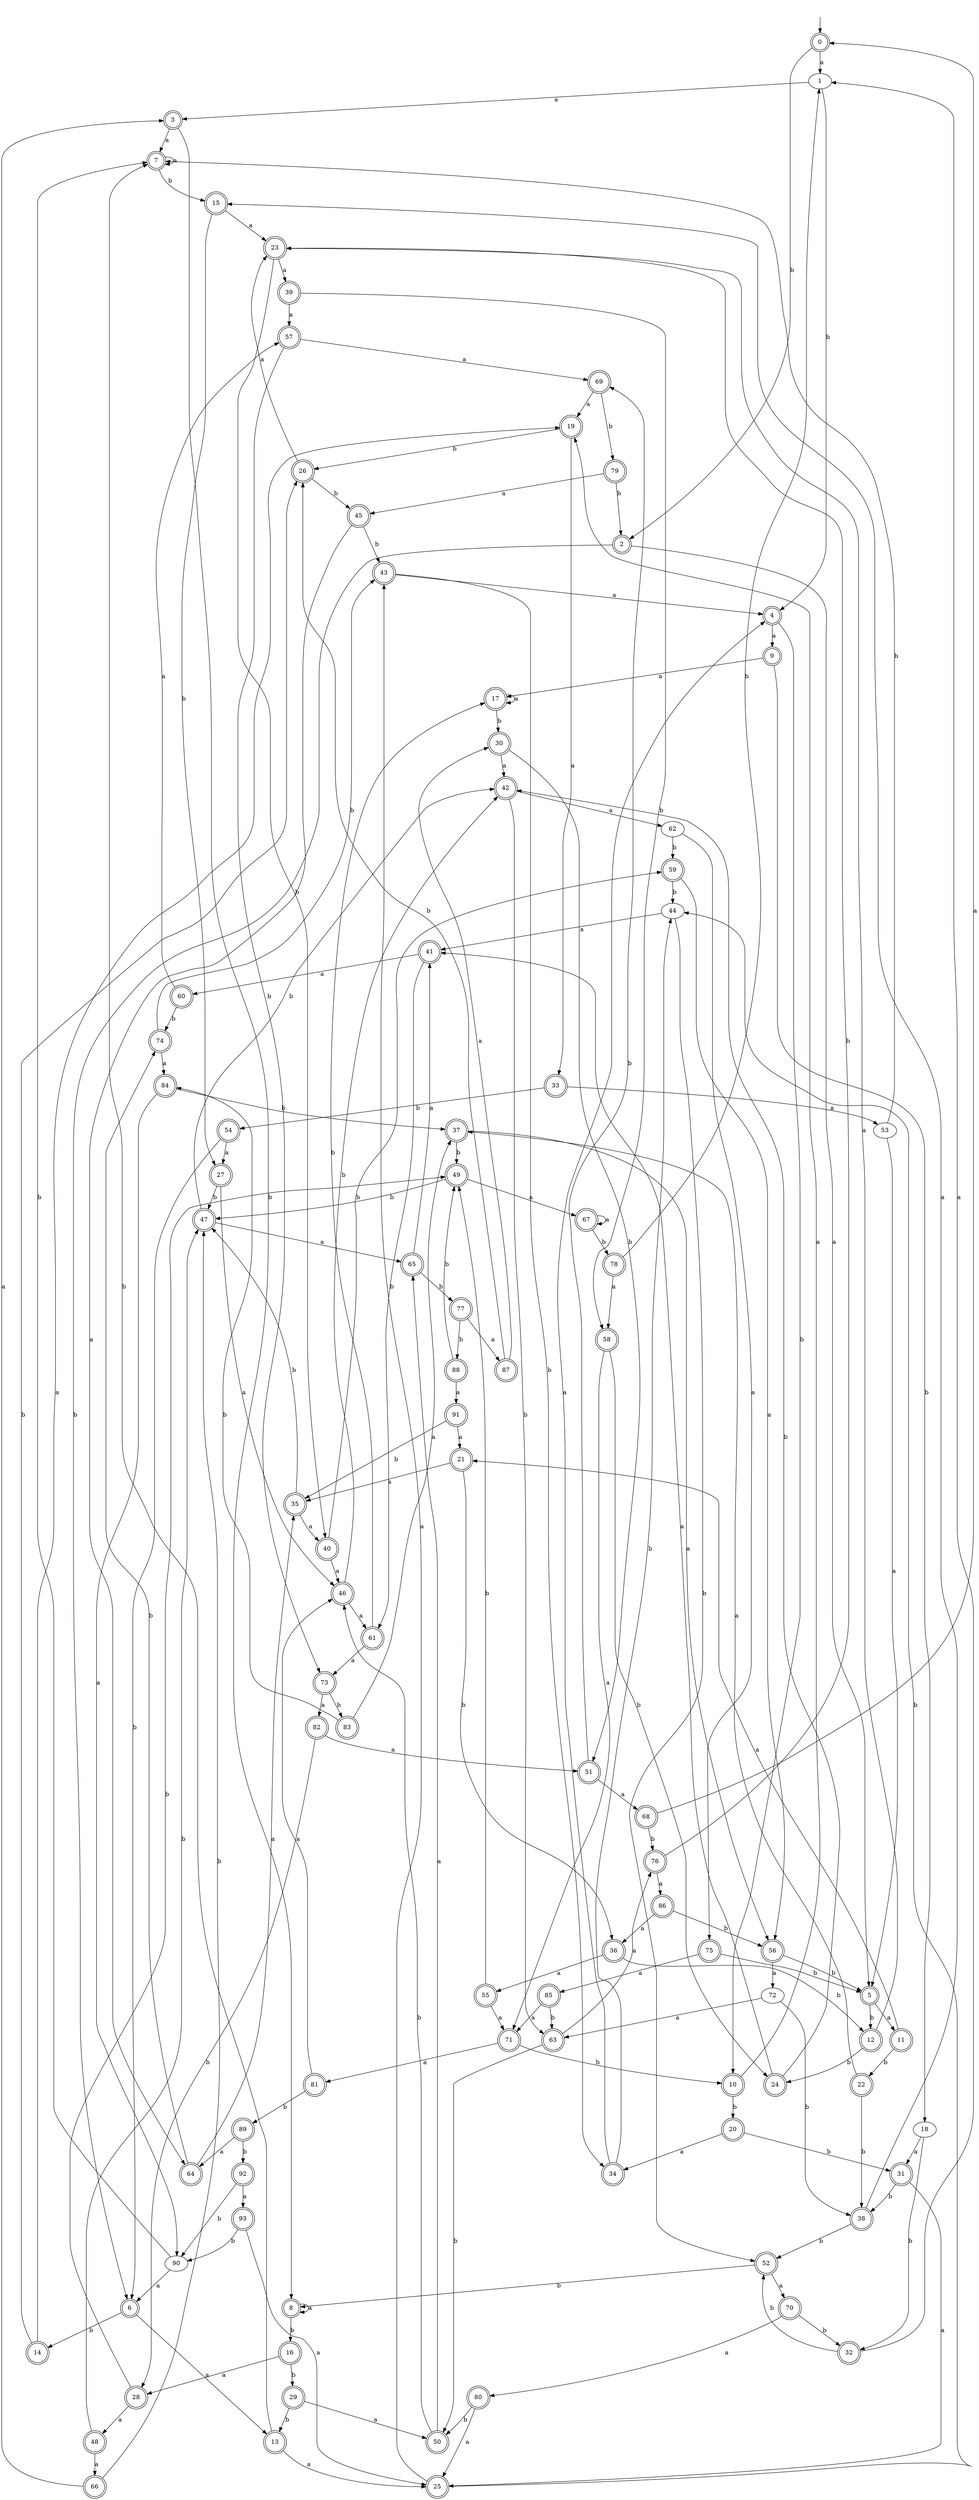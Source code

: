 digraph RandomDFA {
  __start0 [label="", shape=none];
  __start0 -> 0 [label=""];
  0 [shape=circle] [shape=doublecircle]
  0 -> 1 [label="a"]
  0 -> 2 [label="b"]
  1
  1 -> 3 [label="a"]
  1 -> 4 [label="b"]
  2 [shape=doublecircle]
  2 -> 5 [label="a"]
  2 -> 6 [label="b"]
  3 [shape=doublecircle]
  3 -> 7 [label="a"]
  3 -> 8 [label="b"]
  4 [shape=doublecircle]
  4 -> 9 [label="a"]
  4 -> 10 [label="b"]
  5 [shape=doublecircle]
  5 -> 11 [label="a"]
  5 -> 12 [label="b"]
  6 [shape=doublecircle]
  6 -> 13 [label="a"]
  6 -> 14 [label="b"]
  7 [shape=doublecircle]
  7 -> 7 [label="a"]
  7 -> 15 [label="b"]
  8 [shape=doublecircle]
  8 -> 8 [label="a"]
  8 -> 16 [label="b"]
  9 [shape=doublecircle]
  9 -> 17 [label="a"]
  9 -> 18 [label="b"]
  10 [shape=doublecircle]
  10 -> 19 [label="a"]
  10 -> 20 [label="b"]
  11 [shape=doublecircle]
  11 -> 21 [label="a"]
  11 -> 22 [label="b"]
  12 [shape=doublecircle]
  12 -> 23 [label="a"]
  12 -> 24 [label="b"]
  13 [shape=doublecircle]
  13 -> 25 [label="a"]
  13 -> 7 [label="b"]
  14 [shape=doublecircle]
  14 -> 19 [label="a"]
  14 -> 26 [label="b"]
  15 [shape=doublecircle]
  15 -> 23 [label="a"]
  15 -> 27 [label="b"]
  16 [shape=doublecircle]
  16 -> 28 [label="a"]
  16 -> 29 [label="b"]
  17 [shape=doublecircle]
  17 -> 17 [label="a"]
  17 -> 30 [label="b"]
  18
  18 -> 31 [label="a"]
  18 -> 32 [label="b"]
  19 [shape=doublecircle]
  19 -> 33 [label="a"]
  19 -> 26 [label="b"]
  20 [shape=doublecircle]
  20 -> 34 [label="a"]
  20 -> 31 [label="b"]
  21 [shape=doublecircle]
  21 -> 35 [label="a"]
  21 -> 36 [label="b"]
  22 [shape=doublecircle]
  22 -> 37 [label="a"]
  22 -> 38 [label="b"]
  23 [shape=doublecircle]
  23 -> 39 [label="a"]
  23 -> 40 [label="b"]
  24 [shape=doublecircle]
  24 -> 41 [label="a"]
  24 -> 42 [label="b"]
  25 [shape=doublecircle]
  25 -> 43 [label="a"]
  25 -> 44 [label="b"]
  26 [shape=doublecircle]
  26 -> 23 [label="a"]
  26 -> 45 [label="b"]
  27 [shape=doublecircle]
  27 -> 46 [label="a"]
  27 -> 47 [label="b"]
  28 [shape=doublecircle]
  28 -> 48 [label="a"]
  28 -> 49 [label="b"]
  29 [shape=doublecircle]
  29 -> 50 [label="a"]
  29 -> 13 [label="b"]
  30 [shape=doublecircle]
  30 -> 42 [label="a"]
  30 -> 51 [label="b"]
  31 [shape=doublecircle]
  31 -> 25 [label="a"]
  31 -> 38 [label="b"]
  32 [shape=doublecircle]
  32 -> 1 [label="a"]
  32 -> 52 [label="b"]
  33 [shape=doublecircle]
  33 -> 53 [label="a"]
  33 -> 54 [label="b"]
  34 [shape=doublecircle]
  34 -> 4 [label="a"]
  34 -> 44 [label="b"]
  35 [shape=doublecircle]
  35 -> 40 [label="a"]
  35 -> 47 [label="b"]
  36 [shape=doublecircle]
  36 -> 55 [label="a"]
  36 -> 12 [label="b"]
  37 [shape=doublecircle]
  37 -> 56 [label="a"]
  37 -> 49 [label="b"]
  38 [shape=doublecircle]
  38 -> 15 [label="a"]
  38 -> 52 [label="b"]
  39 [shape=doublecircle]
  39 -> 57 [label="a"]
  39 -> 58 [label="b"]
  40 [shape=doublecircle]
  40 -> 46 [label="a"]
  40 -> 59 [label="b"]
  41 [shape=doublecircle]
  41 -> 60 [label="a"]
  41 -> 61 [label="b"]
  42 [shape=doublecircle]
  42 -> 62 [label="a"]
  42 -> 63 [label="b"]
  43 [shape=doublecircle]
  43 -> 4 [label="a"]
  43 -> 34 [label="b"]
  44
  44 -> 41 [label="a"]
  44 -> 52 [label="b"]
  45 [shape=doublecircle]
  45 -> 64 [label="a"]
  45 -> 43 [label="b"]
  46 [shape=doublecircle]
  46 -> 61 [label="a"]
  46 -> 42 [label="b"]
  47 [shape=doublecircle]
  47 -> 65 [label="a"]
  47 -> 42 [label="b"]
  48 [shape=doublecircle]
  48 -> 66 [label="a"]
  48 -> 47 [label="b"]
  49 [shape=doublecircle]
  49 -> 67 [label="a"]
  49 -> 47 [label="b"]
  50 [shape=doublecircle]
  50 -> 65 [label="a"]
  50 -> 46 [label="b"]
  51 [shape=doublecircle]
  51 -> 68 [label="a"]
  51 -> 69 [label="b"]
  52 [shape=doublecircle]
  52 -> 70 [label="a"]
  52 -> 8 [label="b"]
  53
  53 -> 5 [label="a"]
  53 -> 7 [label="b"]
  54 [shape=doublecircle]
  54 -> 27 [label="a"]
  54 -> 6 [label="b"]
  55 [shape=doublecircle]
  55 -> 71 [label="a"]
  55 -> 49 [label="b"]
  56 [shape=doublecircle]
  56 -> 72 [label="a"]
  56 -> 5 [label="b"]
  57 [shape=doublecircle]
  57 -> 69 [label="a"]
  57 -> 73 [label="b"]
  58 [shape=doublecircle]
  58 -> 71 [label="a"]
  58 -> 24 [label="b"]
  59 [shape=doublecircle]
  59 -> 56 [label="a"]
  59 -> 44 [label="b"]
  60 [shape=doublecircle]
  60 -> 57 [label="a"]
  60 -> 74 [label="b"]
  61 [shape=doublecircle]
  61 -> 73 [label="a"]
  61 -> 17 [label="b"]
  62
  62 -> 75 [label="a"]
  62 -> 59 [label="b"]
  63 [shape=doublecircle]
  63 -> 76 [label="a"]
  63 -> 50 [label="b"]
  64 [shape=doublecircle]
  64 -> 35 [label="a"]
  64 -> 74 [label="b"]
  65 [shape=doublecircle]
  65 -> 41 [label="a"]
  65 -> 77 [label="b"]
  66 [shape=doublecircle]
  66 -> 3 [label="a"]
  66 -> 47 [label="b"]
  67 [shape=doublecircle]
  67 -> 67 [label="a"]
  67 -> 78 [label="b"]
  68 [shape=doublecircle]
  68 -> 0 [label="a"]
  68 -> 76 [label="b"]
  69 [shape=doublecircle]
  69 -> 19 [label="a"]
  69 -> 79 [label="b"]
  70 [shape=doublecircle]
  70 -> 80 [label="a"]
  70 -> 32 [label="b"]
  71 [shape=doublecircle]
  71 -> 81 [label="a"]
  71 -> 10 [label="b"]
  72
  72 -> 63 [label="a"]
  72 -> 38 [label="b"]
  73 [shape=doublecircle]
  73 -> 82 [label="a"]
  73 -> 83 [label="b"]
  74 [shape=doublecircle]
  74 -> 84 [label="a"]
  74 -> 43 [label="b"]
  75 [shape=doublecircle]
  75 -> 85 [label="a"]
  75 -> 5 [label="b"]
  76 [shape=doublecircle]
  76 -> 86 [label="a"]
  76 -> 23 [label="b"]
  77 [shape=doublecircle]
  77 -> 87 [label="a"]
  77 -> 88 [label="b"]
  78 [shape=doublecircle]
  78 -> 58 [label="a"]
  78 -> 1 [label="b"]
  79 [shape=doublecircle]
  79 -> 45 [label="a"]
  79 -> 2 [label="b"]
  80 [shape=doublecircle]
  80 -> 25 [label="a"]
  80 -> 50 [label="b"]
  81 [shape=doublecircle]
  81 -> 46 [label="a"]
  81 -> 89 [label="b"]
  82 [shape=doublecircle]
  82 -> 51 [label="a"]
  82 -> 28 [label="b"]
  83 [shape=doublecircle]
  83 -> 37 [label="a"]
  83 -> 84 [label="b"]
  84 [shape=doublecircle]
  84 -> 90 [label="a"]
  84 -> 37 [label="b"]
  85 [shape=doublecircle]
  85 -> 71 [label="a"]
  85 -> 63 [label="b"]
  86 [shape=doublecircle]
  86 -> 36 [label="a"]
  86 -> 56 [label="b"]
  87 [shape=doublecircle]
  87 -> 30 [label="a"]
  87 -> 26 [label="b"]
  88 [shape=doublecircle]
  88 -> 91 [label="a"]
  88 -> 49 [label="b"]
  89 [shape=doublecircle]
  89 -> 64 [label="a"]
  89 -> 92 [label="b"]
  90
  90 -> 6 [label="a"]
  90 -> 7 [label="b"]
  91 [shape=doublecircle]
  91 -> 21 [label="a"]
  91 -> 35 [label="b"]
  92 [shape=doublecircle]
  92 -> 93 [label="a"]
  92 -> 90 [label="b"]
  93 [shape=doublecircle]
  93 -> 25 [label="a"]
  93 -> 90 [label="b"]
}
